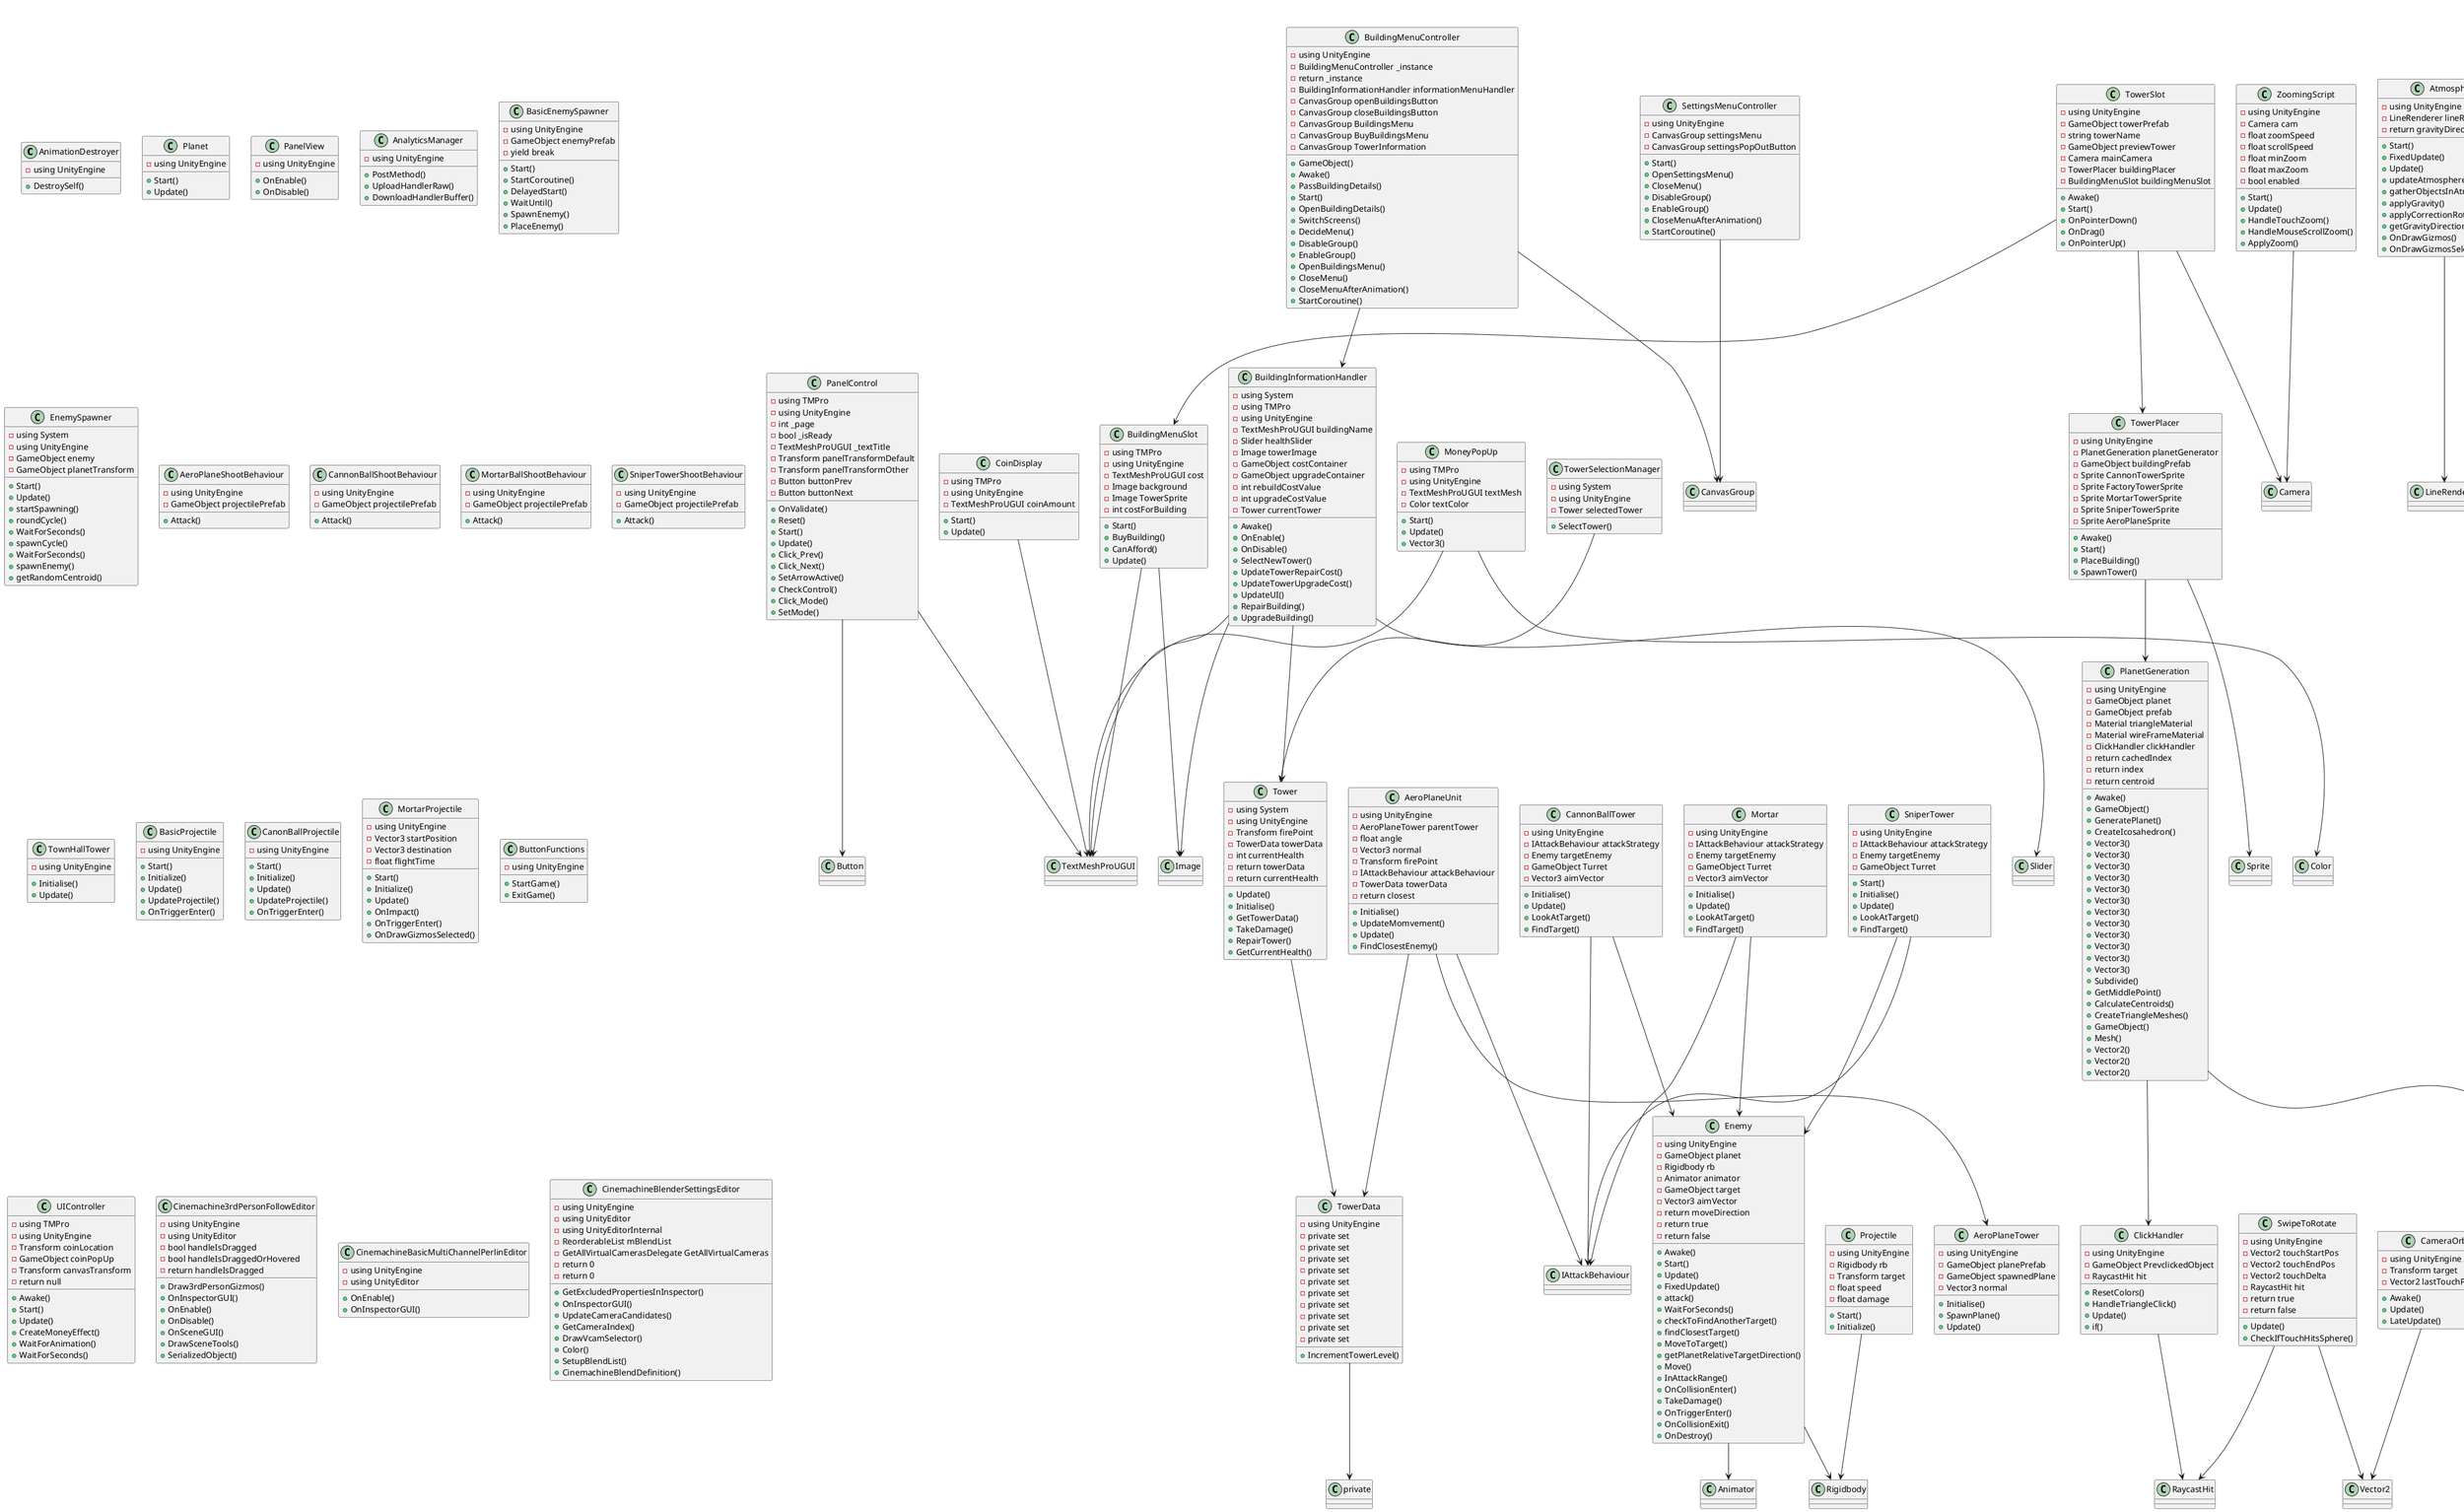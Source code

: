 @startuml
class AnimationDestroyer {
  - using UnityEngine
  + DestroySelf()
}
class Planet {
  - using UnityEngine
  + Start()
  + Update()
}
class PanelControl {
  - using TMPro
  - using UnityEngine
  - int _page
  - bool _isReady
  - TextMeshProUGUI _textTitle
  - Transform panelTransformDefault
  - Transform panelTransformOther
  - Button buttonPrev
  - Button buttonNext
  + OnValidate()
  + Reset()
  + Start()
  + Update()
  + Click_Prev()
  + Click_Next()
  + SetArrowActive()
  + CheckControl()
  + Click_Mode()
  + SetMode()
}
PanelControl --> Button
PanelControl --> TextMeshProUGUI
class PanelView {
  - using UnityEngine
  + OnEnable()
  + OnDisable()
}
class AeroPlaneUnit {
  - using UnityEngine
  - AeroPlaneTower parentTower
  - float angle
  - Vector3 normal
  - Transform firePoint
  - IAttackBehaviour attackBehaviour
  - TowerData towerData
  - return closest
  + Initialise()
  + UpdateMomvement()
  + Update()
  + FindClosestEnemy()
}
AeroPlaneUnit --> IAttackBehaviour
AeroPlaneUnit --> AeroPlaneTower
AeroPlaneUnit --> TowerData
class AnalyticsManager {
  - using UnityEngine
  + PostMethod()
  + UploadHandlerRaw()
  + DownloadHandlerBuffer()
}
class Atmosphere {
  - using UnityEngine
  - LineRenderer lineRenderer
  - return gravityDirection
  + Start()
  + FixedUpdate()
  + Update()
  + updateAtmosphere()
  + gatherObjectsInAtmosphere()
  + applyGravity()
  + applyCorrectionRotation()
  + getGravityDirection()
  + OnDrawGizmos()
  + OnDrawGizmosSelected()
}
Atmosphere --> LineRenderer
class BasicEnemySpawner {
  - using UnityEngine
  - GameObject enemyPrefab
  - yield break
  + Start()
  + StartCoroutine()
  + DelayedStart()
  + WaitUntil()
  + SpawnEnemy()
  + PlaceEnemy()
}
class ClickHandler {
  - using UnityEngine
  - GameObject PrevclickedObject
  - RaycastHit hit
  + ResetColors()
  + HandleTriangleClick()
  + Update()
  + if()
}
ClickHandler --> RaycastHit
class Enemy {
  - using UnityEngine
  - GameObject planet
  - Rigidbody rb
  - Animator animator
  - GameObject target
  - Vector3 aimVector
  - return moveDirection
  - return true
  - return false
  + Awake()
  + Start()
  + Update()
  + FixedUpdate()
  + attack()
  + WaitForSeconds()
  + checkToFindAnotherTarget()
  + findClosestTarget()
  + MoveToTarget()
  + getPlanetRelativeTargetDirection()
  + Move()
  + InAttackRange()
  + OnCollisionEnter()
  + TakeDamage()
  + OnTriggerEnter()
  + OnCollisionExit()
  + OnDestroy()
}
Enemy --> Rigidbody
Enemy --> Animator
class EnemySpawner {
  - using System
  - using UnityEngine
  - GameObject enemy
  - GameObject planetTransform
  + Start()
  + Update()
  + startSpawning()
  + roundCycle()
  + WaitForSeconds()
  + spawnCycle()
  + WaitForSeconds()
  + spawnEnemy()
  + getRandomCentroid()
}
class GameManager {
  - using UnityEngine
  - GameManager instance
  - SpaceshipController spaceship
  - int score
  - int scoreSinceLastDeath
  - bool isPaused
  - GameObject spaceshipPrefab
  - GameObject asteroidPrefab
  - return isPaused
  - AsteroidController asteroid
  + InitializeTestingEnvironment()
  + SpaceshipIsActive()
  + OnEnable()
  + Start()
  + Update()
  + UpdateTimers()
  + RespawnShip()
  + RespawnShipCoroutine()
  + WaitForSeconds()
  + SpawnAsteroids()
  + Vector2()
  + Vector2()
  + Vector2()
  + ReloadScene()
  + WaitForSeconds()
  + AddToScore()
}
GameManager --> SpaceshipController
GameManager --> AsteroidController
class PlanetGeneration {
  - using UnityEngine
  - GameObject planet
  - GameObject prefab
  - Material triangleMaterial
  - Material wireFrameMaterial
  - ClickHandler clickHandler
  - return cachedIndex
  - return index
  - return centroid
  + Awake()
  + GameObject()
  + GeneratePlanet()
  + CreateIcosahedron()
  + Vector3()
  + Vector3()
  + Vector3()
  + Vector3()
  + Vector3()
  + Vector3()
  + Vector3()
  + Vector3()
  + Vector3()
  + Vector3()
  + Vector3()
  + Vector3()
  + Subdivide()
  + GetMiddlePoint()
  + CalculateCentroids()
  + CreateTriangleMeshes()
  + GameObject()
  + Mesh()
  + Vector2()
  + Vector2()
  + Vector2()
}
PlanetGeneration --> Material
PlanetGeneration --> ClickHandler
class SwipeToRotate {
  - using UnityEngine
  - Vector2 touchStartPos
  - Vector2 touchEndPos
  - Vector2 touchDelta
  - RaycastHit hit
  - return true
  - return false
  + Update()
  + CheckIfTouchHitsSphere()
}
SwipeToRotate --> RaycastHit
SwipeToRotate --> Vector2
class TowerSlot {
  - using UnityEngine
  - GameObject towerPrefab
  - string towerName
  - GameObject previewTower
  - Camera mainCamera
  - TowerPlacer buildingPlacer
  - BuildingMenuSlot buildingMenuSlot
  + Awake()
  + Start()
  + OnPointerDown()
  + OnDrag()
  + OnPointerUp()
}
TowerSlot --> TowerPlacer
TowerSlot --> BuildingMenuSlot
TowerSlot --> Camera
class ZoomingScript {
  - using UnityEngine
  - Camera cam
  - float zoomSpeed
  - float scrollSpeed
  - float minZoom
  - float maxZoom
  - bool enabled
  + Start()
  + Update()
  + HandleTouchZoom()
  + HandleMouseScrollZoom()
  + ApplyZoom()
}
ZoomingScript --> Camera
class AeroPlaneShootBehaviour {
  - using UnityEngine
  - GameObject projectilePrefab
  + Attack()
}
class CannonBallShootBehaviour {
  - using UnityEngine
  - GameObject projectilePrefab
  + Attack()
}
class MortarBallShootBehaviour {
  - using UnityEngine
  - GameObject projectilePrefab
  + Attack()
}
class SniperTowerShootBehaviour {
  - using UnityEngine
  - GameObject projectilePrefab
  + Attack()
}
class AeroPlaneTower {
  - using UnityEngine
  - GameObject planePrefab
  - GameObject spawnedPlane
  - Vector3 normal
  + Initialise()
  + SpawnPlane()
  + Update()
}
class CannonBallTower {
  - using UnityEngine
  - IAttackBehaviour attackStrategy
  - Enemy targetEnemy
  - GameObject Turret
  - Vector3 aimVector
  + Initialise()
  + Update()
  + LookAtTarget()
  + FindTarget()
}
CannonBallTower --> IAttackBehaviour
CannonBallTower --> Enemy
class GoldMineTower {
  - using UnityEngine
  - UnityEvent onGoldCollected
  - GameObject coinPopUp
  - Transform spawnPoint
  - ParticleSystem smoke1
  - ParticleSystem smoke2
  + Initialise()
  + Update()
  + RepairTower()
  + Reset()
  + GenerateResources()
  + WaitForSeconds()
}
GoldMineTower --> UnityEvent
GoldMineTower --> ParticleSystem
class Mortar {
  - using UnityEngine
  - IAttackBehaviour attackStrategy
  - Enemy targetEnemy
  - GameObject Turret
  - Vector3 aimVector
  + Initialise()
  + Update()
  + LookAtTarget()
  + FindTarget()
}
Mortar --> IAttackBehaviour
Mortar --> Enemy
class SniperTower {
  - using UnityEngine
  - IAttackBehaviour attackStrategy
  - Enemy targetEnemy
  - GameObject Turret
  + Start()
  + Initialise()
  + Update()
  + LookAtTarget()
  + FindTarget()
}
SniperTower --> IAttackBehaviour
SniperTower --> Enemy
class Tower {
  - using System
  - using UnityEngine
  - Transform firePoint
  - TowerData towerData
  - int currentHealth
  - return towerData
  - return currentHealth
  + Update()
  + Initialise()
  + GetTowerData()
  + TakeDamage()
  + RepairTower()
  + GetCurrentHealth()
}
Tower --> TowerData
class TowerData {
  - using UnityEngine
  - private set
  - private set
  - private set
  - private set
  - private set
  - private set
  - private set
  - private set
  - private set
  - private set
  + IncrementTowerLevel()
}
TowerData --> private
class TowerFactory {
  - using UnityEngine
  - string TowerType
  - TowerLevel Level
  - return false
  + TowerKey()
  + Equals()
  + GetHashCode()
  + TowerKey()
  + TowerData()
  + GetTowerData()
  + TowerKey()
}
TowerFactory --> TowerLevel
class TowerPlacer {
  - using UnityEngine
  - PlanetGeneration planetGenerator
  - GameObject buildingPrefab
  - Sprite CannonTowerSprite
  - Sprite FactoryTowerSprite
  - Sprite MortarTowerSprite
  - Sprite SniperTowerSprite
  - Sprite AeroPlaneSprite
  + Awake()
  + Start()
  + PlaceBuilding()
  + SpawnTower()
}
TowerPlacer --> PlanetGeneration
TowerPlacer --> Sprite
class TownHallTower {
  - using UnityEngine
  + Initialise()
  + Update()
}
class CameraOrbit {
  - using UnityEngine
  - Transform target
  - Vector2 lastTouchPosition
  + Awake()
  + Update()
  + LateUpdate()
}
CameraOrbit --> Vector2
class BasicProjectile {
  - using UnityEngine
  + Start()
  + Initialize()
  + Update()
  + UpdateProjectile()
  + OnTriggerEnter()
}
class CanonBallProjectile {
  - using UnityEngine
  + Start()
  + Initialize()
  + Update()
  + UpdateProjectile()
  + OnTriggerEnter()
}
class MortarProjectile {
  - using UnityEngine
  - Vector3 startPosition
  - Vector3 destination
  - float flightTime
  + Start()
  + Initialize()
  + Update()
  + OnImpact()
  + OnTriggerEnter()
  + OnDrawGizmosSelected()
}
class Projectile {
  - using UnityEngine
  - Rigidbody rb
  - Transform target
  - float speed
  - float damage
  + Start()
  + Initialize()
}
Projectile --> Rigidbody
class ButtonFunctions {
  - using UnityEngine
  + StartGame()
  + ExitGame()
}
class CoinDisplay {
  - using TMPro
  - using UnityEngine
  - TextMeshProUGUI coinAmount
  + Start()
  + Update()
}
CoinDisplay --> TextMeshProUGUI
class GameOverTexts {
  - using TMPro
  - using UnityEngine
  - TMP_Text wavesSurvivedText
  - TMP_Text enemiesKilledText
  - TMP_Text goldMadeText
  - TMP_Text towersPlaced
  + Start()
  + Update()
}
GameOverTexts --> TMP_Text
class MoneyPopUp {
  - using TMPro
  - using UnityEngine
  - TextMeshProUGUI textMesh
  - Color textColor
  + Start()
  + Update()
  + Vector3()
}
MoneyPopUp --> TextMeshProUGUI
MoneyPopUp --> Color
class UIController {
  - using TMPro
  - using UnityEngine
  - Transform coinLocation
  - GameObject coinPopUp
  - Transform canvasTransform
  - return null
  + Awake()
  + Start()
  + Update()
  + CreateMoneyEffect()
  + WaitForAnimation()
  + WaitForSeconds()
}
class BuildingInformationHandler {
  - using System
  - using TMPro
  - using UnityEngine
  - TextMeshProUGUI buildingName
  - Slider healthSlider
  - Image towerImage
  - GameObject costContainer
  - GameObject upgradeContainer
  - int rebuildCostValue
  - int upgradeCostValue
  - Tower currentTower
  + Awake()
  + OnEnable()
  + OnDisable()
  + SelectNewTower()
  + UpdateTowerRepairCost()
  + UpdateTowerUpgradeCost()
  + UpdateUI()
  + RepairBuilding()
  + UpgradeBuilding()
}
BuildingInformationHandler --> Slider
BuildingInformationHandler --> Tower
BuildingInformationHandler --> TextMeshProUGUI
BuildingInformationHandler --> Image
class BuildingMenuSlot {
  - using TMPro
  - using UnityEngine
  - TextMeshProUGUI cost
  - Image background
  - Image TowerSprite
  - int costForBuilding
  + Start()
  + BuyBuilding()
  + CanAfford()
  + Update()
}
BuildingMenuSlot --> TextMeshProUGUI
BuildingMenuSlot --> Image
class BuildingMenuController {
  - using UnityEngine
  - BuildingMenuController _instance
  - return _instance
  - BuildingInformationHandler informationMenuHandler
  - CanvasGroup openBuildingsButton
  - CanvasGroup closeBuildingsButton
  - CanvasGroup BuildingsMenu
  - CanvasGroup BuyBuildingsMenu
  - CanvasGroup TowerInformation
  + GameObject()
  + Awake()
  + PassBuildingDetails()
  + Start()
  + OpenBuildingDetails()
  + SwitchScreens()
  + DecideMenu()
  + DisableGroup()
  + EnableGroup()
  + OpenBuildingsMenu()
  + CloseMenu()
  + CloseMenuAfterAnimation()
  + StartCoroutine()
}
BuildingMenuController --> BuildingInformationHandler
BuildingMenuController --> CanvasGroup
class TowerSelectionManager {
  - using System
  - using UnityEngine
  - Tower selectedTower
  + SelectTower()
}
TowerSelectionManager --> Tower
class Coin {
  - using UnityEngine
  - Transform planetCenter
  - GoldMineTower towerRef
  + Awake()
  + LateUpdate()
  + OnMouseDown()
}
Coin --> GoldMineTower
class SettingsMenuController {
  - using UnityEngine
  - CanvasGroup settingsMenu
  - CanvasGroup settingsPopOutButton
  + Start()
  + OpenSettingsMenu()
  + CloseMenu()
  + DisableGroup()
  + EnableGroup()
  + CloseMenuAfterAnimation()
  + StartCoroutine()
}
SettingsMenuController --> CanvasGroup
class Cinemachine3rdPersonFollowEditor {
  - using UnityEngine
  - using UnityEditor
  - bool handleIsDragged
  - bool handleIsDraggedOrHovered
  - return handleIsDragged
  + Draw3rdPersonGizmos()
  + OnInspectorGUI()
  + OnEnable()
  + OnDisable()
  + OnSceneGUI()
  + DrawSceneTools()
  + SerializedObject()
}
class CinemachineBasicMultiChannelPerlinEditor {
  - using UnityEngine
  - using UnityEditor
  + OnEnable()
  + OnInspectorGUI()
}
class CinemachineBlenderSettingsEditor {
  - using UnityEngine
  - using UnityEditor
  - using UnityEditorInternal
  - ReorderableList mBlendList
  - GetAllVirtualCamerasDelegate GetAllVirtualCameras
  - return 0
  - return 0
  + GetExcludedPropertiesInInspector()
  + OnInspectorGUI()
  + UpdateCameraCandidates()
  + GetCameraIndex()
  + DrawVcamSelector()
  + Color()
  + SetupBlendList()
  + CinemachineBlendDefinition()
}
@enduml
